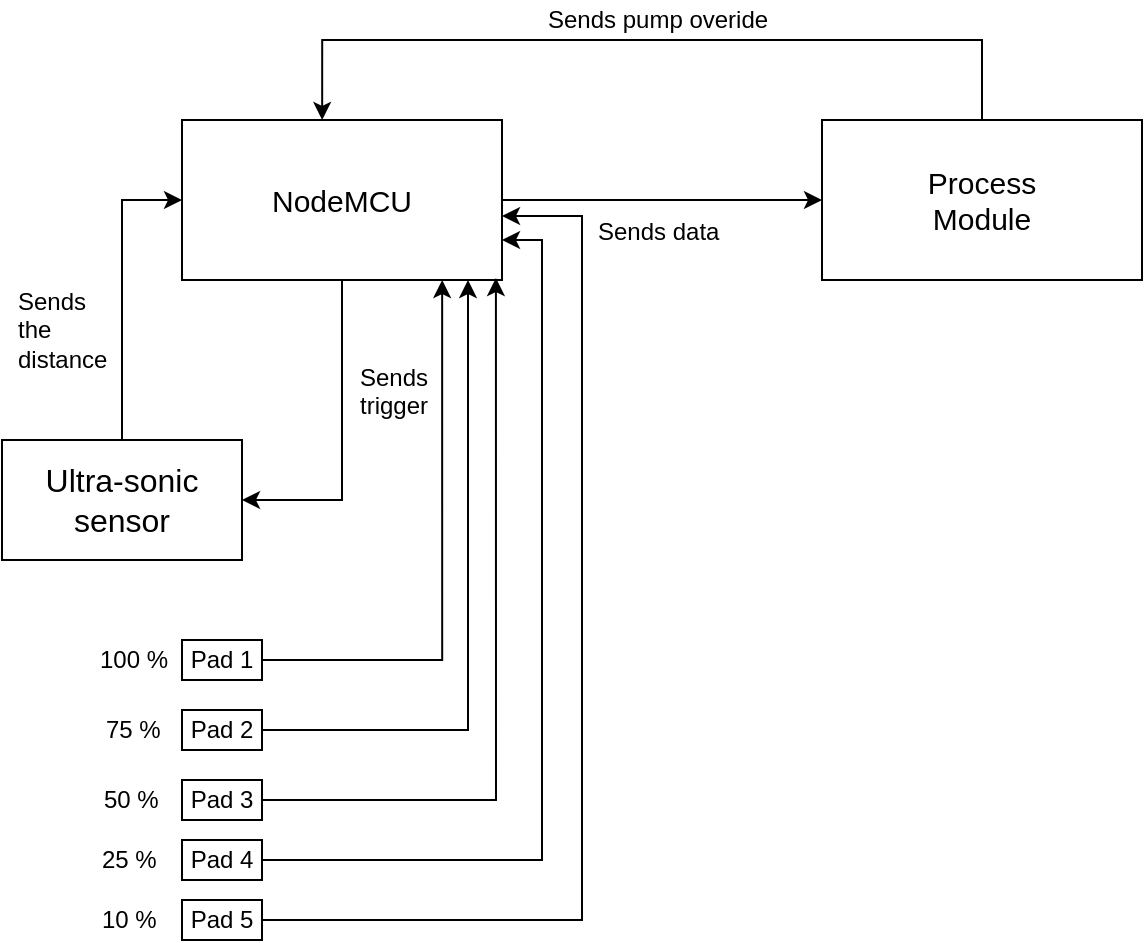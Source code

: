 <mxfile version="11.1.4" type="device"><diagram id="D_IzyQ5SdBxHMuLSy3CX" name="Page-1"><mxGraphModel dx="1106" dy="752" grid="1" gridSize="10" guides="1" tooltips="1" connect="1" arrows="1" fold="1" page="1" pageScale="1" pageWidth="827" pageHeight="1169" math="0" shadow="0"><root><mxCell id="0"/><mxCell id="1" parent="0"/><mxCell id="fddjT4vYUJiI84xx9uap-11" style="edgeStyle=orthogonalEdgeStyle;rounded=0;orthogonalLoop=1;jettySize=auto;html=1;entryX=0.438;entryY=0;entryDx=0;entryDy=0;entryPerimeter=0;" edge="1" parent="1" source="fddjT4vYUJiI84xx9uap-2" target="fddjT4vYUJiI84xx9uap-3"><mxGeometry relative="1" as="geometry"><Array as="points"><mxPoint x="560" y="120"/><mxPoint x="230" y="120"/></Array></mxGeometry></mxCell><mxCell id="fddjT4vYUJiI84xx9uap-2" value="&lt;font style=&quot;font-size: 15px&quot;&gt;Process&lt;br&gt;Module&lt;/font&gt;" style="rounded=0;whiteSpace=wrap;html=1;" vertex="1" parent="1"><mxGeometry x="480" y="160" width="160" height="80" as="geometry"/></mxCell><mxCell id="fddjT4vYUJiI84xx9uap-7" style="edgeStyle=orthogonalEdgeStyle;rounded=0;orthogonalLoop=1;jettySize=auto;html=1;entryX=1;entryY=0.5;entryDx=0;entryDy=0;" edge="1" parent="1" source="fddjT4vYUJiI84xx9uap-3" target="fddjT4vYUJiI84xx9uap-4"><mxGeometry relative="1" as="geometry"/></mxCell><mxCell id="fddjT4vYUJiI84xx9uap-10" style="edgeStyle=orthogonalEdgeStyle;rounded=0;orthogonalLoop=1;jettySize=auto;html=1;" edge="1" parent="1" source="fddjT4vYUJiI84xx9uap-3" target="fddjT4vYUJiI84xx9uap-2"><mxGeometry relative="1" as="geometry"/></mxCell><mxCell id="fddjT4vYUJiI84xx9uap-3" value="&lt;font style=&quot;font-size: 15px&quot;&gt;NodeMCU&lt;/font&gt;" style="rounded=0;whiteSpace=wrap;html=1;" vertex="1" parent="1"><mxGeometry x="160" y="160" width="160" height="80" as="geometry"/></mxCell><mxCell id="fddjT4vYUJiI84xx9uap-6" style="edgeStyle=orthogonalEdgeStyle;rounded=0;orthogonalLoop=1;jettySize=auto;html=1;entryX=0;entryY=0.5;entryDx=0;entryDy=0;" edge="1" parent="1" source="fddjT4vYUJiI84xx9uap-4" target="fddjT4vYUJiI84xx9uap-3"><mxGeometry relative="1" as="geometry"/></mxCell><mxCell id="fddjT4vYUJiI84xx9uap-4" value="&lt;font style=&quot;font-size: 16px&quot;&gt;Ultra-sonic sensor&lt;/font&gt;" style="rounded=0;whiteSpace=wrap;html=1;" vertex="1" parent="1"><mxGeometry x="70" y="320" width="120" height="60" as="geometry"/></mxCell><mxCell id="fddjT4vYUJiI84xx9uap-8" value="Sends&lt;br&gt;trigger" style="text;html=1;resizable=0;points=[];autosize=1;align=left;verticalAlign=top;spacingTop=-4;" vertex="1" parent="1"><mxGeometry x="247" y="279" width="50" height="30" as="geometry"/></mxCell><mxCell id="fddjT4vYUJiI84xx9uap-9" value="Sends&lt;br&gt;the&amp;nbsp;&lt;br&gt;distance" style="text;html=1;resizable=0;points=[];autosize=1;align=left;verticalAlign=top;spacingTop=-4;" vertex="1" parent="1"><mxGeometry x="76" y="241" width="60" height="40" as="geometry"/></mxCell><mxCell id="fddjT4vYUJiI84xx9uap-12" value="Sends data" style="text;html=1;resizable=0;points=[];autosize=1;align=left;verticalAlign=top;spacingTop=-4;" vertex="1" parent="1"><mxGeometry x="366" y="206" width="80" height="20" as="geometry"/></mxCell><mxCell id="fddjT4vYUJiI84xx9uap-13" value="Sends pump overide" style="text;html=1;resizable=0;points=[];autosize=1;align=left;verticalAlign=top;spacingTop=-4;" vertex="1" parent="1"><mxGeometry x="341" y="100" width="130" height="20" as="geometry"/></mxCell><mxCell id="fddjT4vYUJiI84xx9uap-20" style="edgeStyle=orthogonalEdgeStyle;rounded=0;orthogonalLoop=1;jettySize=auto;html=1;entryX=0.813;entryY=1;entryDx=0;entryDy=0;entryPerimeter=0;" edge="1" parent="1" source="fddjT4vYUJiI84xx9uap-16" target="fddjT4vYUJiI84xx9uap-3"><mxGeometry relative="1" as="geometry"><Array as="points"><mxPoint x="290" y="430"/></Array></mxGeometry></mxCell><mxCell id="fddjT4vYUJiI84xx9uap-16" value="Pad 1" style="rounded=0;whiteSpace=wrap;html=1;" vertex="1" parent="1"><mxGeometry x="160" y="420" width="40" height="20" as="geometry"/></mxCell><mxCell id="fddjT4vYUJiI84xx9uap-21" style="edgeStyle=orthogonalEdgeStyle;rounded=0;orthogonalLoop=1;jettySize=auto;html=1;" edge="1" parent="1" source="fddjT4vYUJiI84xx9uap-17" target="fddjT4vYUJiI84xx9uap-3"><mxGeometry relative="1" as="geometry"><Array as="points"><mxPoint x="303" y="465"/></Array></mxGeometry></mxCell><mxCell id="fddjT4vYUJiI84xx9uap-17" value="Pad 2" style="rounded=0;whiteSpace=wrap;html=1;" vertex="1" parent="1"><mxGeometry x="160" y="455" width="40" height="20" as="geometry"/></mxCell><mxCell id="fddjT4vYUJiI84xx9uap-22" style="edgeStyle=orthogonalEdgeStyle;rounded=0;orthogonalLoop=1;jettySize=auto;html=1;entryX=0.981;entryY=0.988;entryDx=0;entryDy=0;entryPerimeter=0;" edge="1" parent="1" source="fddjT4vYUJiI84xx9uap-18" target="fddjT4vYUJiI84xx9uap-3"><mxGeometry relative="1" as="geometry"><Array as="points"><mxPoint x="317" y="500"/></Array></mxGeometry></mxCell><mxCell id="fddjT4vYUJiI84xx9uap-18" value="Pad 3" style="rounded=0;whiteSpace=wrap;html=1;" vertex="1" parent="1"><mxGeometry x="160" y="490" width="40" height="20" as="geometry"/></mxCell><mxCell id="fddjT4vYUJiI84xx9uap-23" style="edgeStyle=orthogonalEdgeStyle;rounded=0;orthogonalLoop=1;jettySize=auto;html=1;entryX=1;entryY=0.75;entryDx=0;entryDy=0;" edge="1" parent="1" source="fddjT4vYUJiI84xx9uap-19" target="fddjT4vYUJiI84xx9uap-3"><mxGeometry relative="1" as="geometry"><Array as="points"><mxPoint x="340" y="530"/><mxPoint x="340" y="220"/></Array></mxGeometry></mxCell><mxCell id="fddjT4vYUJiI84xx9uap-19" value="Pad 4" style="rounded=0;whiteSpace=wrap;html=1;" vertex="1" parent="1"><mxGeometry x="160" y="520" width="40" height="20" as="geometry"/></mxCell><mxCell id="fddjT4vYUJiI84xx9uap-24" value="25 %" style="text;html=1;resizable=0;points=[];autosize=1;align=left;verticalAlign=top;spacingTop=-4;" vertex="1" parent="1"><mxGeometry x="118" y="520" width="40" height="20" as="geometry"/></mxCell><mxCell id="fddjT4vYUJiI84xx9uap-25" value="50 %" style="text;html=1;resizable=0;points=[];autosize=1;align=left;verticalAlign=top;spacingTop=-4;" vertex="1" parent="1"><mxGeometry x="119" y="490" width="40" height="20" as="geometry"/></mxCell><mxCell id="fddjT4vYUJiI84xx9uap-26" value="75 %" style="text;html=1;resizable=0;points=[];autosize=1;align=left;verticalAlign=top;spacingTop=-4;" vertex="1" parent="1"><mxGeometry x="120" y="455" width="40" height="20" as="geometry"/></mxCell><mxCell id="fddjT4vYUJiI84xx9uap-27" value="100 %" style="text;html=1;resizable=0;points=[];autosize=1;align=left;verticalAlign=top;spacingTop=-4;" vertex="1" parent="1"><mxGeometry x="117" y="420" width="50" height="20" as="geometry"/></mxCell><mxCell id="fddjT4vYUJiI84xx9uap-30" style="edgeStyle=orthogonalEdgeStyle;rounded=0;orthogonalLoop=1;jettySize=auto;html=1;entryX=1;entryY=0.6;entryDx=0;entryDy=0;entryPerimeter=0;" edge="1" parent="1" source="fddjT4vYUJiI84xx9uap-28" target="fddjT4vYUJiI84xx9uap-3"><mxGeometry relative="1" as="geometry"><Array as="points"><mxPoint x="360" y="560"/><mxPoint x="360" y="208"/></Array></mxGeometry></mxCell><mxCell id="fddjT4vYUJiI84xx9uap-28" value="Pad 5" style="rounded=0;whiteSpace=wrap;html=1;" vertex="1" parent="1"><mxGeometry x="160" y="550" width="40" height="20" as="geometry"/></mxCell><mxCell id="fddjT4vYUJiI84xx9uap-29" value="10 %" style="text;html=1;resizable=0;points=[];autosize=1;align=left;verticalAlign=top;spacingTop=-4;" vertex="1" parent="1"><mxGeometry x="118" y="550" width="40" height="20" as="geometry"/></mxCell></root></mxGraphModel></diagram></mxfile>